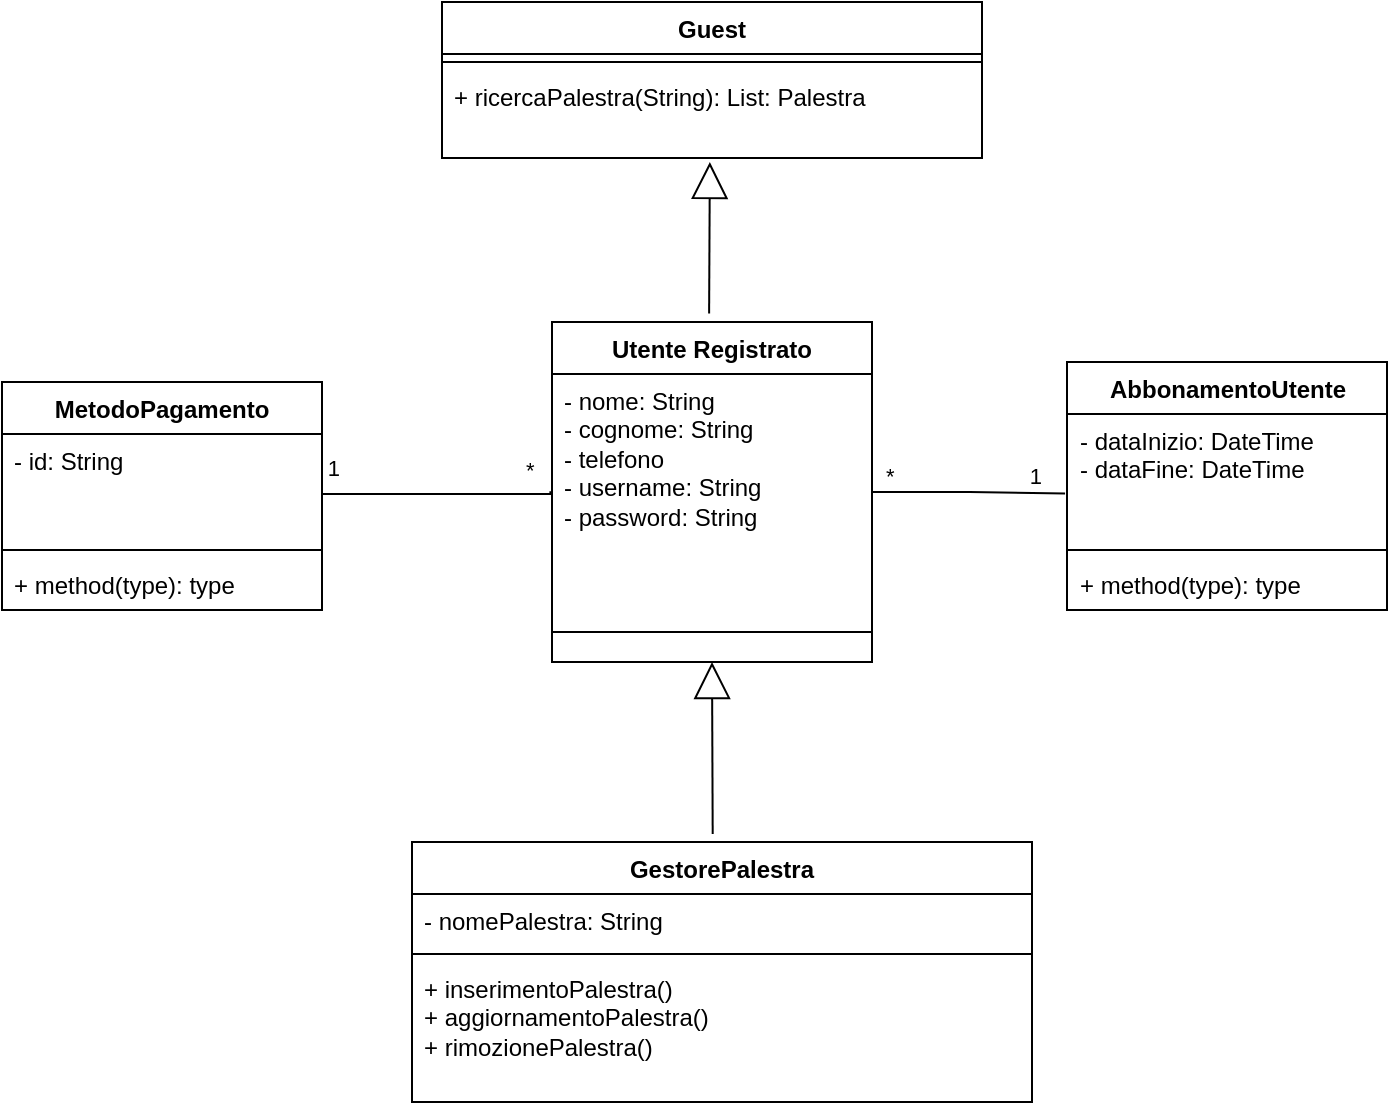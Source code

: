 <mxfile version="24.4.0" type="github" pages="2">
  <diagram name="Page-1" id="rtqmb1G7pmRIMdZEJblD">
    <mxGraphModel grid="1" page="1" gridSize="10" guides="1" tooltips="1" connect="1" arrows="1" fold="1" pageScale="1" pageWidth="1100" pageHeight="1700" math="0" shadow="0">
      <root>
        <mxCell id="0" />
        <mxCell id="1" parent="0" />
        <mxCell id="8kIfGoQ6aiD22AjwGAcP-14" value="Utente Registrato" style="swimlane;fontStyle=1;align=center;verticalAlign=top;childLayout=stackLayout;horizontal=1;startSize=26;horizontalStack=0;resizeParent=1;resizeParentMax=0;resizeLast=0;collapsible=1;marginBottom=0;whiteSpace=wrap;html=1;" parent="1" vertex="1">
          <mxGeometry x="465" y="530" width="160" height="170" as="geometry">
            <mxRectangle x="345" y="60" width="80" height="30" as="alternateBounds" />
          </mxGeometry>
        </mxCell>
        <mxCell id="8kIfGoQ6aiD22AjwGAcP-15" value="- nome: String&lt;br&gt;&lt;div&gt;- cognome: String&lt;/div&gt;&lt;div&gt;- telefono&lt;/div&gt;&lt;div&gt;- username: String&lt;/div&gt;&lt;div&gt;- password: String&lt;/div&gt;&lt;div&gt;&lt;br&gt; &lt;/div&gt;" style="text;strokeColor=none;fillColor=none;align=left;verticalAlign=top;spacingLeft=4;spacingRight=4;overflow=hidden;rotatable=0;points=[[0,0.5],[1,0.5]];portConstraint=eastwest;whiteSpace=wrap;html=1;" parent="8kIfGoQ6aiD22AjwGAcP-14" vertex="1">
          <mxGeometry y="26" width="160" height="114" as="geometry" />
        </mxCell>
        <mxCell id="8kIfGoQ6aiD22AjwGAcP-16" value="" style="line;strokeWidth=1;fillColor=none;align=left;verticalAlign=middle;spacingTop=-1;spacingLeft=3;spacingRight=3;rotatable=0;labelPosition=right;points=[];portConstraint=eastwest;strokeColor=inherit;" parent="8kIfGoQ6aiD22AjwGAcP-14" vertex="1">
          <mxGeometry y="140" width="160" height="30" as="geometry" />
        </mxCell>
        <mxCell id="8kIfGoQ6aiD22AjwGAcP-34" value="AbbonamentoUtente" style="swimlane;fontStyle=1;align=center;verticalAlign=top;childLayout=stackLayout;horizontal=1;startSize=26;horizontalStack=0;resizeParent=1;resizeParentMax=0;resizeLast=0;collapsible=1;marginBottom=0;whiteSpace=wrap;html=1;" parent="1" vertex="1">
          <mxGeometry x="722.5" y="550" width="160" height="124" as="geometry" />
        </mxCell>
        <mxCell id="8kIfGoQ6aiD22AjwGAcP-35" value="&lt;div&gt;- dataInizio: DateTime&lt;/div&gt;&lt;div&gt;- dataFine: DateTime&lt;/div&gt;" style="text;strokeColor=none;fillColor=none;align=left;verticalAlign=top;spacingLeft=4;spacingRight=4;overflow=hidden;rotatable=0;points=[[0,0.5],[1,0.5]];portConstraint=eastwest;whiteSpace=wrap;html=1;" parent="8kIfGoQ6aiD22AjwGAcP-34" vertex="1">
          <mxGeometry y="26" width="160" height="64" as="geometry" />
        </mxCell>
        <mxCell id="8kIfGoQ6aiD22AjwGAcP-36" value="" style="line;strokeWidth=1;fillColor=none;align=left;verticalAlign=middle;spacingTop=-1;spacingLeft=3;spacingRight=3;rotatable=0;labelPosition=right;points=[];portConstraint=eastwest;strokeColor=inherit;" parent="8kIfGoQ6aiD22AjwGAcP-34" vertex="1">
          <mxGeometry y="90" width="160" height="8" as="geometry" />
        </mxCell>
        <mxCell id="8kIfGoQ6aiD22AjwGAcP-37" value="+ method(type): type" style="text;strokeColor=none;fillColor=none;align=left;verticalAlign=top;spacingLeft=4;spacingRight=4;overflow=hidden;rotatable=0;points=[[0,0.5],[1,0.5]];portConstraint=eastwest;whiteSpace=wrap;html=1;" parent="8kIfGoQ6aiD22AjwGAcP-34" vertex="1">
          <mxGeometry y="98" width="160" height="26" as="geometry" />
        </mxCell>
        <mxCell id="8kIfGoQ6aiD22AjwGAcP-50" value="" style="endArrow=none;html=1;edgeStyle=orthogonalEdgeStyle;rounded=0;exitX=1;exitY=0.5;exitDx=0;exitDy=0;entryX=-0.006;entryY=0.622;entryDx=0;entryDy=0;entryPerimeter=0;" parent="1" source="8kIfGoQ6aiD22AjwGAcP-14" target="8kIfGoQ6aiD22AjwGAcP-35" edge="1">
          <mxGeometry relative="1" as="geometry">
            <mxPoint x="650" y="710" as="sourcePoint" />
            <mxPoint x="770" y="615" as="targetPoint" />
          </mxGeometry>
        </mxCell>
        <mxCell id="8kIfGoQ6aiD22AjwGAcP-51" value="*" style="edgeLabel;resizable=0;html=1;align=left;verticalAlign=bottom;" parent="8kIfGoQ6aiD22AjwGAcP-50" connectable="0" vertex="1">
          <mxGeometry x="-1" relative="1" as="geometry">
            <mxPoint x="5" as="offset" />
          </mxGeometry>
        </mxCell>
        <mxCell id="8kIfGoQ6aiD22AjwGAcP-52" value="1" style="edgeLabel;resizable=0;html=1;align=right;verticalAlign=bottom;" parent="8kIfGoQ6aiD22AjwGAcP-50" connectable="0" vertex="1">
          <mxGeometry x="1" relative="1" as="geometry">
            <mxPoint x="-11" as="offset" />
          </mxGeometry>
        </mxCell>
        <mxCell id="oD0NaWUGl5O-4QIXvxNT-1" value="MetodoPagamento" style="swimlane;fontStyle=1;align=center;verticalAlign=top;childLayout=stackLayout;horizontal=1;startSize=26;horizontalStack=0;resizeParent=1;resizeParentMax=0;resizeLast=0;collapsible=1;marginBottom=0;whiteSpace=wrap;html=1;" vertex="1" parent="1">
          <mxGeometry x="190" y="560" width="160" height="114" as="geometry" />
        </mxCell>
        <mxCell id="oD0NaWUGl5O-4QIXvxNT-2" value="&lt;div&gt;- id: String&lt;/div&gt;&lt;div&gt;&lt;br&gt;&lt;/div&gt;" style="text;strokeColor=none;fillColor=none;align=left;verticalAlign=top;spacingLeft=4;spacingRight=4;overflow=hidden;rotatable=0;points=[[0,0.5],[1,0.5]];portConstraint=eastwest;whiteSpace=wrap;html=1;" vertex="1" parent="oD0NaWUGl5O-4QIXvxNT-1">
          <mxGeometry y="26" width="160" height="54" as="geometry" />
        </mxCell>
        <mxCell id="oD0NaWUGl5O-4QIXvxNT-3" value="" style="line;strokeWidth=1;fillColor=none;align=left;verticalAlign=middle;spacingTop=-1;spacingLeft=3;spacingRight=3;rotatable=0;labelPosition=right;points=[];portConstraint=eastwest;strokeColor=inherit;" vertex="1" parent="oD0NaWUGl5O-4QIXvxNT-1">
          <mxGeometry y="80" width="160" height="8" as="geometry" />
        </mxCell>
        <mxCell id="oD0NaWUGl5O-4QIXvxNT-4" value="+ method(type): type" style="text;strokeColor=none;fillColor=none;align=left;verticalAlign=top;spacingLeft=4;spacingRight=4;overflow=hidden;rotatable=0;points=[[0,0.5],[1,0.5]];portConstraint=eastwest;whiteSpace=wrap;html=1;" vertex="1" parent="oD0NaWUGl5O-4QIXvxNT-1">
          <mxGeometry y="88" width="160" height="26" as="geometry" />
        </mxCell>
        <mxCell id="FOD4UGKPv-UXOEkMieKc-3" value="" style="endArrow=none;html=1;edgeStyle=orthogonalEdgeStyle;rounded=0;entryX=1.003;entryY=0.389;entryDx=0;entryDy=0;entryPerimeter=0;exitX=-0.002;exitY=0.453;exitDx=0;exitDy=0;exitPerimeter=0;" edge="1" parent="1">
          <mxGeometry relative="1" as="geometry">
            <mxPoint x="464.2" y="614.642" as="sourcePoint" />
            <mxPoint x="350" y="614.006" as="targetPoint" />
            <Array as="points">
              <mxPoint x="464.52" y="616" />
              <mxPoint x="349.52" y="616" />
            </Array>
          </mxGeometry>
        </mxCell>
        <mxCell id="FOD4UGKPv-UXOEkMieKc-10" value="1" style="edgeLabel;resizable=0;html=1;align=right;verticalAlign=bottom;" connectable="0" vertex="1" parent="1">
          <mxGeometry x="359.997" y="611.998" as="geometry" />
        </mxCell>
        <mxCell id="FOD4UGKPv-UXOEkMieKc-11" value="*" style="edgeLabel;resizable=0;html=1;align=left;verticalAlign=bottom;" connectable="0" vertex="1" parent="1">
          <mxGeometry x="450" y="612" as="geometry" />
        </mxCell>
        <mxCell id="S1v_ceBOHo3dGN6JtOiM-1" value="" style="endArrow=block;endSize=16;endFill=0;html=1;rounded=0;exitX=0.485;exitY=-0.031;exitDx=0;exitDy=0;exitPerimeter=0;entryX=0.5;entryY=1;entryDx=0;entryDy=0;" edge="1" parent="1" source="S1v_ceBOHo3dGN6JtOiM-12" target="8kIfGoQ6aiD22AjwGAcP-14">
          <mxGeometry width="160" relative="1" as="geometry">
            <mxPoint x="545.95" y="775.82" as="sourcePoint" />
            <mxPoint x="712.5" y="720" as="targetPoint" />
          </mxGeometry>
        </mxCell>
        <mxCell id="S1v_ceBOHo3dGN6JtOiM-6" value="" style="endArrow=block;endSize=16;endFill=0;html=1;rounded=0;exitX=0.491;exitY=-0.025;exitDx=0;exitDy=0;exitPerimeter=0;entryX=0.496;entryY=1.045;entryDx=0;entryDy=0;entryPerimeter=0;" edge="1" parent="1" source="8kIfGoQ6aiD22AjwGAcP-14" target="S1v_ceBOHo3dGN6JtOiM-10">
          <mxGeometry width="160" relative="1" as="geometry">
            <mxPoint x="550" y="490" as="sourcePoint" />
            <mxPoint x="544" y="460" as="targetPoint" />
          </mxGeometry>
        </mxCell>
        <mxCell id="S1v_ceBOHo3dGN6JtOiM-7" value="&lt;div&gt;Guest&lt;/div&gt;&lt;div&gt;&lt;br&gt;&lt;/div&gt;" style="swimlane;fontStyle=1;align=center;verticalAlign=top;childLayout=stackLayout;horizontal=1;startSize=26;horizontalStack=0;resizeParent=1;resizeParentMax=0;resizeLast=0;collapsible=1;marginBottom=0;whiteSpace=wrap;html=1;" vertex="1" parent="1">
          <mxGeometry x="410" y="370" width="270" height="78" as="geometry" />
        </mxCell>
        <mxCell id="S1v_ceBOHo3dGN6JtOiM-9" value="" style="line;strokeWidth=1;fillColor=none;align=left;verticalAlign=middle;spacingTop=-1;spacingLeft=3;spacingRight=3;rotatable=0;labelPosition=right;points=[];portConstraint=eastwest;strokeColor=inherit;" vertex="1" parent="S1v_ceBOHo3dGN6JtOiM-7">
          <mxGeometry y="26" width="270" height="8" as="geometry" />
        </mxCell>
        <mxCell id="S1v_ceBOHo3dGN6JtOiM-10" value="&lt;div&gt;+ ricercaPalestra(String): List: Palestra&lt;/div&gt;" style="text;strokeColor=none;fillColor=none;align=left;verticalAlign=top;spacingLeft=4;spacingRight=4;overflow=hidden;rotatable=0;points=[[0,0.5],[1,0.5]];portConstraint=eastwest;whiteSpace=wrap;html=1;" vertex="1" parent="S1v_ceBOHo3dGN6JtOiM-7">
          <mxGeometry y="34" width="270" height="44" as="geometry" />
        </mxCell>
        <mxCell id="S1v_ceBOHo3dGN6JtOiM-12" value="GestorePalestra" style="swimlane;fontStyle=1;align=center;verticalAlign=top;childLayout=stackLayout;horizontal=1;startSize=26;horizontalStack=0;resizeParent=1;resizeParentMax=0;resizeLast=0;collapsible=1;marginBottom=0;whiteSpace=wrap;html=1;" vertex="1" parent="1">
          <mxGeometry x="395" y="790" width="310" height="130" as="geometry" />
        </mxCell>
        <mxCell id="S1v_ceBOHo3dGN6JtOiM-13" value="- nomePalestra: String" style="text;strokeColor=none;fillColor=none;align=left;verticalAlign=top;spacingLeft=4;spacingRight=4;overflow=hidden;rotatable=0;points=[[0,0.5],[1,0.5]];portConstraint=eastwest;whiteSpace=wrap;html=1;" vertex="1" parent="S1v_ceBOHo3dGN6JtOiM-12">
          <mxGeometry y="26" width="310" height="26" as="geometry" />
        </mxCell>
        <mxCell id="S1v_ceBOHo3dGN6JtOiM-14" value="" style="line;strokeWidth=1;fillColor=none;align=left;verticalAlign=middle;spacingTop=-1;spacingLeft=3;spacingRight=3;rotatable=0;labelPosition=right;points=[];portConstraint=eastwest;strokeColor=inherit;" vertex="1" parent="S1v_ceBOHo3dGN6JtOiM-12">
          <mxGeometry y="52" width="310" height="8" as="geometry" />
        </mxCell>
        <mxCell id="S1v_ceBOHo3dGN6JtOiM-15" value="&lt;div&gt;+ inserimentoPalestra()&lt;/div&gt;&lt;div&gt;+ aggiornamentoPalestra()&lt;/div&gt;&lt;div&gt;+ rimozionePalestra()&lt;br&gt;&lt;/div&gt;" style="text;strokeColor=none;fillColor=none;align=left;verticalAlign=top;spacingLeft=4;spacingRight=4;overflow=hidden;rotatable=0;points=[[0,0.5],[1,0.5]];portConstraint=eastwest;whiteSpace=wrap;html=1;" vertex="1" parent="S1v_ceBOHo3dGN6JtOiM-12">
          <mxGeometry y="60" width="310" height="70" as="geometry" />
        </mxCell>
      </root>
    </mxGraphModel>
  </diagram>
  <diagram id="AcSOhgdw4KI_gT7eJCMP" name="Pagina-2">
    <mxGraphModel dx="2376" dy="1645" grid="0" gridSize="10" guides="1" tooltips="1" connect="1" arrows="1" fold="1" page="0" pageScale="1" pageWidth="827" pageHeight="1169" math="0" shadow="0">
      <root>
        <mxCell id="0" />
        <mxCell id="1" parent="0" />
        <mxCell id="QURLfUNbjcxTIiWOLCq2-30" value="Interfaccia GestioneUtente" style="shape=folder;fontStyle=1;spacingTop=10;tabWidth=40;tabHeight=14;tabPosition=left;html=1;whiteSpace=wrap;" vertex="1" parent="1">
          <mxGeometry x="-568" y="-503" width="165" height="129" as="geometry" />
        </mxCell>
        <mxCell id="QURLfUNbjcxTIiWOLCq2-31" value="Interfaccia GestionePalestra" style="shape=folder;fontStyle=1;spacingTop=10;tabWidth=40;tabHeight=14;tabPosition=left;html=1;whiteSpace=wrap;" vertex="1" parent="1">
          <mxGeometry x="-362" y="-503" width="165" height="129" as="geometry" />
        </mxCell>
        <mxCell id="QURLfUNbjcxTIiWOLCq2-32" value="Interfaccia GestioneAmministrazione" style="shape=folder;fontStyle=1;spacingTop=10;tabWidth=40;tabHeight=14;tabPosition=left;html=1;whiteSpace=wrap;" vertex="1" parent="1">
          <mxGeometry x="-167" y="-496" width="165" height="129" as="geometry" />
        </mxCell>
        <mxCell id="QURLfUNbjcxTIiWOLCq2-33" value="Interfaccia Login" style="shape=folder;fontStyle=1;spacingTop=10;tabWidth=40;tabHeight=14;tabPosition=left;html=1;whiteSpace=wrap;" vertex="1" parent="1">
          <mxGeometry x="26" y="-492" width="165" height="129" as="geometry" />
        </mxCell>
        <mxCell id="QURLfUNbjcxTIiWOLCq2-34" value="Interfaccia Log" style="shape=folder;fontStyle=1;spacingTop=10;tabWidth=40;tabHeight=14;tabPosition=left;html=1;whiteSpace=wrap;" vertex="1" parent="1">
          <mxGeometry x="224" y="-492" width="165" height="129" as="geometry" />
        </mxCell>
        <mxCell id="QURLfUNbjcxTIiWOLCq2-35" value="GestioneUtente" style="shape=folder;fontStyle=1;spacingTop=10;tabWidth=40;tabHeight=14;tabPosition=left;html=1;whiteSpace=wrap;" vertex="1" parent="1">
          <mxGeometry x="-570" y="-264" width="165" height="129" as="geometry" />
        </mxCell>
        <mxCell id="QURLfUNbjcxTIiWOLCq2-36" value="GestioneAmministrazione" style="shape=folder;fontStyle=1;spacingTop=10;tabWidth=40;tabHeight=14;tabPosition=left;html=1;whiteSpace=wrap;" vertex="1" parent="1">
          <mxGeometry x="-359" y="-264" width="165" height="129" as="geometry" />
        </mxCell>
        <mxCell id="QURLfUNbjcxTIiWOLCq2-37" value="Log" style="shape=folder;fontStyle=1;spacingTop=10;tabWidth=40;tabHeight=14;tabPosition=left;html=1;whiteSpace=wrap;" vertex="1" parent="1">
          <mxGeometry x="227" y="-261" width="165" height="129" as="geometry" />
        </mxCell>
        <mxCell id="QURLfUNbjcxTIiWOLCq2-38" value="Login" style="shape=folder;fontStyle=1;spacingTop=10;tabWidth=40;tabHeight=14;tabPosition=left;html=1;whiteSpace=wrap;" vertex="1" parent="1">
          <mxGeometry x="45" y="-261" width="165" height="129" as="geometry" />
        </mxCell>
      </root>
    </mxGraphModel>
  </diagram>
</mxfile>
